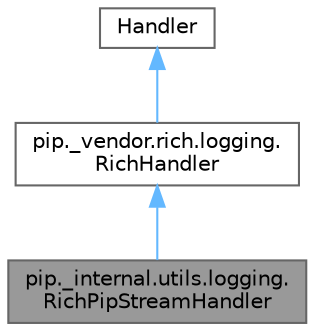 digraph "pip._internal.utils.logging.RichPipStreamHandler"
{
 // LATEX_PDF_SIZE
  bgcolor="transparent";
  edge [fontname=Helvetica,fontsize=10,labelfontname=Helvetica,labelfontsize=10];
  node [fontname=Helvetica,fontsize=10,shape=box,height=0.2,width=0.4];
  Node1 [id="Node000001",label="pip._internal.utils.logging.\lRichPipStreamHandler",height=0.2,width=0.4,color="gray40", fillcolor="grey60", style="filled", fontcolor="black",tooltip=" "];
  Node2 -> Node1 [id="edge1_Node000001_Node000002",dir="back",color="steelblue1",style="solid",tooltip=" "];
  Node2 [id="Node000002",label="pip._vendor.rich.logging.\lRichHandler",height=0.2,width=0.4,color="gray40", fillcolor="white", style="filled",URL="$classpip_1_1__vendor_1_1rich_1_1logging_1_1_rich_handler.html",tooltip=" "];
  Node3 -> Node2 [id="edge2_Node000002_Node000003",dir="back",color="steelblue1",style="solid",tooltip=" "];
  Node3 [id="Node000003",label="Handler",height=0.2,width=0.4,color="gray40", fillcolor="white", style="filled",tooltip=" "];
}
